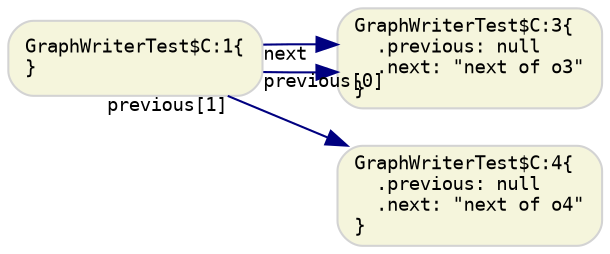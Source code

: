 digraph G {
  rankdir=LR;
  graph [fontname="Monospace", fontsize="11"]

  // default nodes
  node [fontname="Monospace", fontsize="9", shape="box", style="rounded,filled", color="LightGray", fillcolor="Beige"]
  1[ label="GraphWriterTest$C:1\{\l\}\l" ]
  3[ label="GraphWriterTest$C:3\{\l  .previous: null\l  .next: \"next of o3\"\l\}\l" ]
  4[ label="GraphWriterTest$C:4\{\l  .previous: null\l  .next: \"next of o4\"\l\}\l" ]

  // default edges
  edge [fontname="Monospace", fontsize="9", color="Navy"]
  1 -> 3 [ label="",  taillabel="previous[0]" ]
  1 -> 4 [ label="",  taillabel="previous[1]" ]
  1 -> 3 [ label="",  taillabel="next" ]
}
